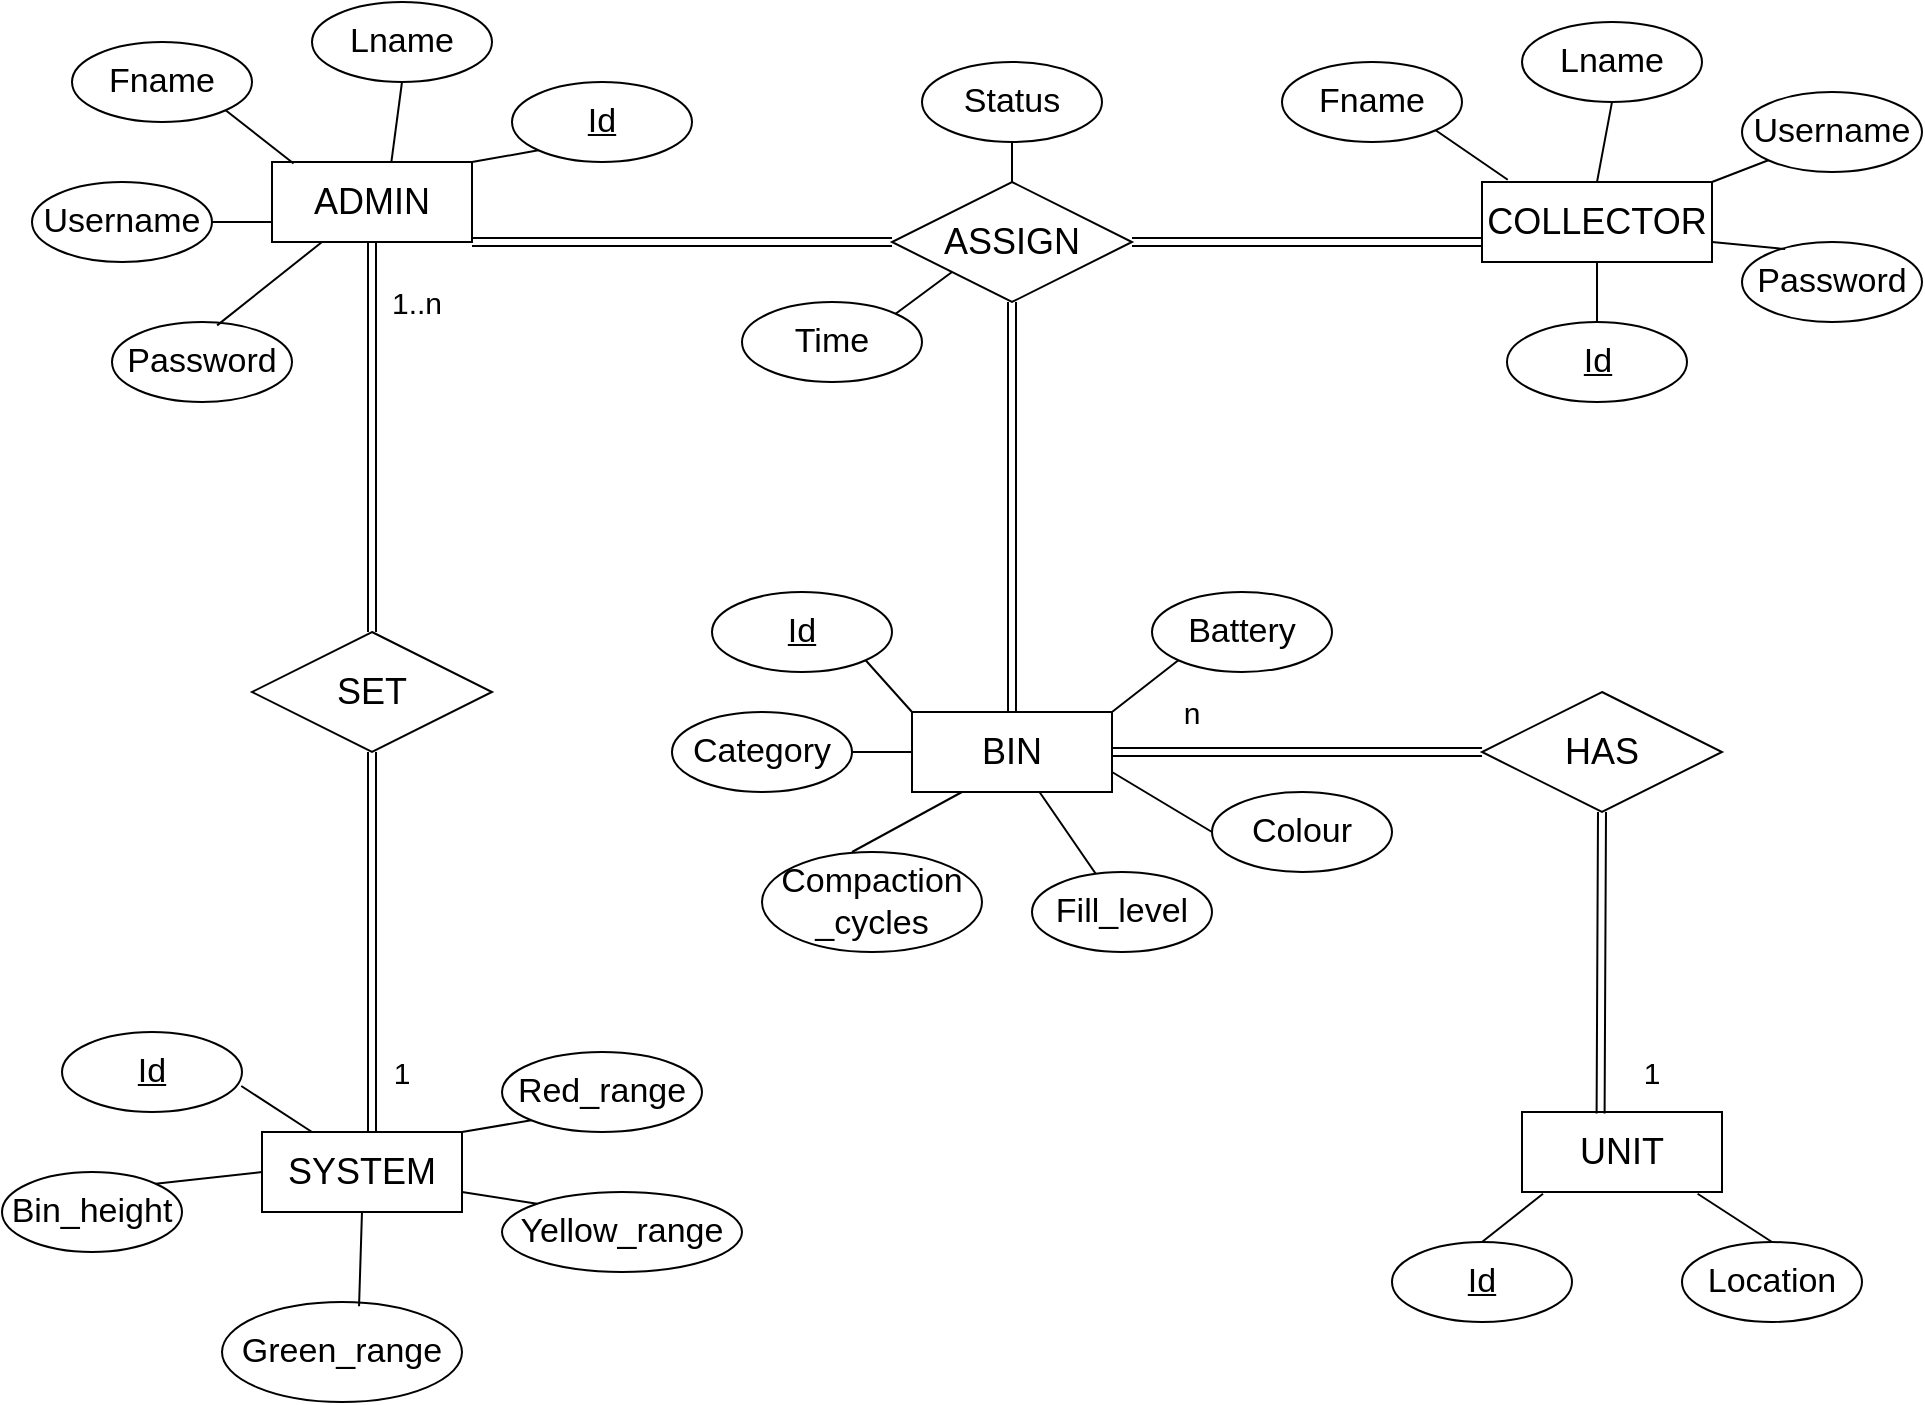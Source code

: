 <mxfile version="14.9.9" type="device"><diagram id="R2lEEEUBdFMjLlhIrx00" name="Page-1"><mxGraphModel dx="1209" dy="598" grid="1" gridSize="10" guides="1" tooltips="1" connect="1" arrows="1" fold="1" page="1" pageScale="1" pageWidth="850" pageHeight="1100" math="0" shadow="0" extFonts="Permanent Marker^https://fonts.googleapis.com/css?family=Permanent+Marker"><root><mxCell id="0"/><mxCell id="1" parent="0"/><mxCell id="nz5dXuuoblQCACRg5egN-1" value="&lt;font&gt;&lt;font style=&quot;font-size: 18px&quot;&gt;ADMIN&lt;/font&gt;&lt;br&gt;&lt;/font&gt;" style="rounded=0;whiteSpace=wrap;html=1;" parent="1" vertex="1"><mxGeometry x="180" y="195" width="100" height="40" as="geometry"/></mxCell><mxCell id="nz5dXuuoblQCACRg5egN-6" value="&lt;font style=&quot;font-size: 17px&quot;&gt;Fname&lt;/font&gt;" style="ellipse;whiteSpace=wrap;html=1;" parent="1" vertex="1"><mxGeometry x="80" y="135" width="90" height="40" as="geometry"/></mxCell><mxCell id="nz5dXuuoblQCACRg5egN-7" value="&lt;font style=&quot;font-size: 17px&quot;&gt;Password&lt;/font&gt;" style="ellipse;whiteSpace=wrap;html=1;" parent="1" vertex="1"><mxGeometry x="100" y="275" width="90" height="40" as="geometry"/></mxCell><mxCell id="nz5dXuuoblQCACRg5egN-8" value="&lt;font style=&quot;font-size: 17px&quot;&gt;&lt;u&gt;Id&lt;/u&gt;&lt;/font&gt;" style="ellipse;whiteSpace=wrap;html=1;" parent="1" vertex="1"><mxGeometry x="300" y="155" width="90" height="40" as="geometry"/></mxCell><mxCell id="nz5dXuuoblQCACRg5egN-9" value="&lt;font style=&quot;font-size: 17px&quot;&gt;Username&lt;/font&gt;" style="ellipse;whiteSpace=wrap;html=1;" parent="1" vertex="1"><mxGeometry x="60" y="205" width="90" height="40" as="geometry"/></mxCell><mxCell id="nz5dXuuoblQCACRg5egN-38" style="edgeStyle=orthogonalEdgeStyle;rounded=0;orthogonalLoop=1;jettySize=auto;html=1;entryX=0.65;entryY=0;entryDx=0;entryDy=0;entryPerimeter=0;strokeColor=none;" parent="1" source="nz5dXuuoblQCACRg5egN-10" target="nz5dXuuoblQCACRg5egN-1" edge="1"><mxGeometry relative="1" as="geometry"/></mxCell><mxCell id="nz5dXuuoblQCACRg5egN-10" value="&lt;font style=&quot;font-size: 17px&quot;&gt;Lname&lt;/font&gt;" style="ellipse;whiteSpace=wrap;html=1;" parent="1" vertex="1"><mxGeometry x="200" y="115" width="90" height="40" as="geometry"/></mxCell><mxCell id="nz5dXuuoblQCACRg5egN-11" value="&lt;font&gt;&lt;font style=&quot;font-size: 18px&quot;&gt;COLLECTOR&lt;/font&gt;&lt;br&gt;&lt;/font&gt;" style="rounded=0;whiteSpace=wrap;html=1;" parent="1" vertex="1"><mxGeometry x="785" y="205" width="115" height="40" as="geometry"/></mxCell><mxCell id="nz5dXuuoblQCACRg5egN-12" value="&lt;font style=&quot;font-size: 17px&quot;&gt;Fname&lt;/font&gt;" style="ellipse;whiteSpace=wrap;html=1;" parent="1" vertex="1"><mxGeometry x="685" y="145" width="90" height="40" as="geometry"/></mxCell><mxCell id="nz5dXuuoblQCACRg5egN-13" value="&lt;font style=&quot;font-size: 17px&quot;&gt;Password&lt;/font&gt;" style="ellipse;whiteSpace=wrap;html=1;" parent="1" vertex="1"><mxGeometry x="915" y="235" width="90" height="40" as="geometry"/></mxCell><mxCell id="nz5dXuuoblQCACRg5egN-14" value="&lt;font style=&quot;font-size: 17px&quot;&gt;Username&lt;/font&gt;" style="ellipse;whiteSpace=wrap;html=1;" parent="1" vertex="1"><mxGeometry x="915" y="160" width="90" height="40" as="geometry"/></mxCell><mxCell id="nz5dXuuoblQCACRg5egN-15" value="&lt;font style=&quot;font-size: 17px&quot;&gt;&lt;u&gt;Id&lt;/u&gt;&lt;/font&gt;" style="ellipse;whiteSpace=wrap;html=1;" parent="1" vertex="1"><mxGeometry x="797.5" y="275" width="90" height="40" as="geometry"/></mxCell><mxCell id="nz5dXuuoblQCACRg5egN-16" value="&lt;font style=&quot;font-size: 17px&quot;&gt;Lname&lt;/font&gt;" style="ellipse;whiteSpace=wrap;html=1;" parent="1" vertex="1"><mxGeometry x="805" y="125" width="90" height="40" as="geometry"/></mxCell><mxCell id="nz5dXuuoblQCACRg5egN-17" value="&lt;font&gt;&lt;font style=&quot;font-size: 18px&quot;&gt;BIN&lt;/font&gt;&lt;br&gt;&lt;/font&gt;" style="rounded=0;whiteSpace=wrap;html=1;" parent="1" vertex="1"><mxGeometry x="500" y="470" width="100" height="40" as="geometry"/></mxCell><mxCell id="nz5dXuuoblQCACRg5egN-18" value="&lt;font style=&quot;font-size: 17px&quot;&gt;&lt;u&gt;Id&lt;/u&gt;&lt;/font&gt;" style="ellipse;whiteSpace=wrap;html=1;" parent="1" vertex="1"><mxGeometry x="400" y="410" width="90" height="40" as="geometry"/></mxCell><mxCell id="nz5dXuuoblQCACRg5egN-20" value="&lt;font style=&quot;font-size: 17px&quot;&gt;Battery&lt;/font&gt;" style="ellipse;whiteSpace=wrap;html=1;" parent="1" vertex="1"><mxGeometry x="620" y="410" width="90" height="40" as="geometry"/></mxCell><mxCell id="nz5dXuuoblQCACRg5egN-21" value="&lt;font style=&quot;font-size: 17px&quot;&gt;Category&lt;/font&gt;" style="ellipse;whiteSpace=wrap;html=1;" parent="1" vertex="1"><mxGeometry x="380" y="470" width="90" height="40" as="geometry"/></mxCell><mxCell id="nz5dXuuoblQCACRg5egN-22" value="&lt;font style=&quot;font-size: 17px&quot;&gt;Compaction&lt;br&gt;_cycles&lt;/font&gt;" style="ellipse;whiteSpace=wrap;html=1;" parent="1" vertex="1"><mxGeometry x="425" y="540" width="110" height="50" as="geometry"/></mxCell><mxCell id="nz5dXuuoblQCACRg5egN-23" value="&lt;font style=&quot;font-size: 17px&quot;&gt;Fill_level&lt;/font&gt;" style="ellipse;whiteSpace=wrap;html=1;" parent="1" vertex="1"><mxGeometry x="560" y="550" width="90" height="40" as="geometry"/></mxCell><mxCell id="nz5dXuuoblQCACRg5egN-24" value="&lt;font style=&quot;font-size: 17px&quot;&gt;Colour&lt;/font&gt;" style="ellipse;whiteSpace=wrap;html=1;" parent="1" vertex="1"><mxGeometry x="650" y="510" width="90" height="40" as="geometry"/></mxCell><mxCell id="nz5dXuuoblQCACRg5egN-25" value="&lt;font&gt;&lt;font style=&quot;font-size: 18px&quot;&gt;UNIT&lt;/font&gt;&lt;br&gt;&lt;/font&gt;" style="rounded=0;whiteSpace=wrap;html=1;" parent="1" vertex="1"><mxGeometry x="805" y="670" width="100" height="40" as="geometry"/></mxCell><mxCell id="nz5dXuuoblQCACRg5egN-26" value="&lt;font style=&quot;font-size: 17px&quot;&gt;Location&lt;/font&gt;" style="ellipse;whiteSpace=wrap;html=1;" parent="1" vertex="1"><mxGeometry x="885" y="735" width="90" height="40" as="geometry"/></mxCell><mxCell id="nz5dXuuoblQCACRg5egN-27" value="&lt;font style=&quot;font-size: 17px&quot;&gt;&lt;u&gt;Id&lt;/u&gt;&lt;/font&gt;" style="ellipse;whiteSpace=wrap;html=1;" parent="1" vertex="1"><mxGeometry x="740" y="735" width="90" height="40" as="geometry"/></mxCell><mxCell id="nz5dXuuoblQCACRg5egN-28" value="&lt;font&gt;&lt;font style=&quot;font-size: 18px&quot;&gt;SYSTEM&lt;/font&gt;&lt;br&gt;&lt;/font&gt;" style="rounded=0;whiteSpace=wrap;html=1;" parent="1" vertex="1"><mxGeometry x="175" y="680" width="100" height="40" as="geometry"/></mxCell><mxCell id="nz5dXuuoblQCACRg5egN-29" value="&lt;font style=&quot;font-size: 17px&quot;&gt;&lt;u&gt;Id&lt;/u&gt;&lt;/font&gt;" style="ellipse;whiteSpace=wrap;html=1;" parent="1" vertex="1"><mxGeometry x="75" y="630" width="90" height="40" as="geometry"/></mxCell><mxCell id="nz5dXuuoblQCACRg5egN-30" value="&lt;font style=&quot;font-size: 17px&quot;&gt;Yellow_range&lt;/font&gt;" style="ellipse;whiteSpace=wrap;html=1;" parent="1" vertex="1"><mxGeometry x="295" y="710" width="120" height="40" as="geometry"/></mxCell><mxCell id="nz5dXuuoblQCACRg5egN-31" value="&lt;font style=&quot;font-size: 17px&quot;&gt;Red_range&lt;/font&gt;" style="ellipse;whiteSpace=wrap;html=1;" parent="1" vertex="1"><mxGeometry x="295" y="640" width="100" height="40" as="geometry"/></mxCell><mxCell id="nz5dXuuoblQCACRg5egN-32" value="&lt;font style=&quot;font-size: 17px&quot;&gt;Green_range&lt;/font&gt;" style="ellipse;whiteSpace=wrap;html=1;" parent="1" vertex="1"><mxGeometry x="155" y="765" width="120" height="50" as="geometry"/></mxCell><mxCell id="nz5dXuuoblQCACRg5egN-33" value="&lt;font style=&quot;font-size: 17px&quot;&gt;Bin_height&lt;/font&gt;" style="ellipse;whiteSpace=wrap;html=1;" parent="1" vertex="1"><mxGeometry x="45" y="700" width="90" height="40" as="geometry"/></mxCell><mxCell id="nz5dXuuoblQCACRg5egN-34" value="&lt;font style=&quot;font-size: 18px&quot;&gt;ASSIGN&lt;/font&gt;" style="shape=rhombus;perimeter=rhombusPerimeter;whiteSpace=wrap;html=1;align=center;" parent="1" vertex="1"><mxGeometry x="490" y="205" width="120" height="60" as="geometry"/></mxCell><mxCell id="nz5dXuuoblQCACRg5egN-35" value="&lt;font style=&quot;font-size: 18px&quot;&gt;SET&lt;/font&gt;" style="shape=rhombus;perimeter=rhombusPerimeter;whiteSpace=wrap;html=1;align=center;" parent="1" vertex="1"><mxGeometry x="170" y="430" width="120" height="60" as="geometry"/></mxCell><mxCell id="nz5dXuuoblQCACRg5egN-36" value="&lt;font style=&quot;font-size: 18px&quot;&gt;HAS&lt;/font&gt;" style="shape=rhombus;perimeter=rhombusPerimeter;whiteSpace=wrap;html=1;align=center;" parent="1" vertex="1"><mxGeometry x="785" y="460" width="120" height="60" as="geometry"/></mxCell><mxCell id="nz5dXuuoblQCACRg5egN-37" value="" style="endArrow=none;html=1;rounded=0;entryX=0;entryY=1;entryDx=0;entryDy=0;" parent="1" target="nz5dXuuoblQCACRg5egN-20" edge="1"><mxGeometry relative="1" as="geometry"><mxPoint x="600" y="470" as="sourcePoint"/><mxPoint x="690" y="510" as="targetPoint"/></mxGeometry></mxCell><mxCell id="nz5dXuuoblQCACRg5egN-40" value="" style="endArrow=none;html=1;rounded=0;exitX=1;exitY=0;exitDx=0;exitDy=0;entryX=0;entryY=1;entryDx=0;entryDy=0;" parent="1" source="nz5dXuuoblQCACRg5egN-1" target="nz5dXuuoblQCACRg5egN-8" edge="1"><mxGeometry relative="1" as="geometry"><mxPoint x="510" y="335" as="sourcePoint"/><mxPoint x="670" y="335" as="targetPoint"/></mxGeometry></mxCell><mxCell id="nz5dXuuoblQCACRg5egN-47" value="" style="endArrow=none;html=1;rounded=0;exitX=0.597;exitY=-0.003;exitDx=0;exitDy=0;entryX=0.5;entryY=1;entryDx=0;entryDy=0;exitPerimeter=0;" parent="1" source="nz5dXuuoblQCACRg5egN-1" target="nz5dXuuoblQCACRg5egN-10" edge="1"><mxGeometry relative="1" as="geometry"><mxPoint x="290" y="205" as="sourcePoint"/><mxPoint x="323.18" y="199.142" as="targetPoint"/></mxGeometry></mxCell><mxCell id="nz5dXuuoblQCACRg5egN-48" value="" style="endArrow=none;html=1;rounded=0;exitX=0.108;exitY=0.019;exitDx=0;exitDy=0;entryX=1;entryY=1;entryDx=0;entryDy=0;exitPerimeter=0;" parent="1" source="nz5dXuuoblQCACRg5egN-1" target="nz5dXuuoblQCACRg5egN-6" edge="1"><mxGeometry relative="1" as="geometry"><mxPoint x="300" y="215" as="sourcePoint"/><mxPoint x="333.18" y="209.142" as="targetPoint"/></mxGeometry></mxCell><mxCell id="nz5dXuuoblQCACRg5egN-49" value="" style="endArrow=none;html=1;rounded=0;exitX=0;exitY=0.75;exitDx=0;exitDy=0;entryX=1;entryY=0.5;entryDx=0;entryDy=0;" parent="1" source="nz5dXuuoblQCACRg5egN-1" target="nz5dXuuoblQCACRg5egN-9" edge="1"><mxGeometry relative="1" as="geometry"><mxPoint x="310" y="225" as="sourcePoint"/><mxPoint x="343.18" y="219.142" as="targetPoint"/></mxGeometry></mxCell><mxCell id="nz5dXuuoblQCACRg5egN-50" value="" style="endArrow=none;html=1;rounded=0;exitX=0.25;exitY=1;exitDx=0;exitDy=0;entryX=0.584;entryY=0.042;entryDx=0;entryDy=0;entryPerimeter=0;" parent="1" source="nz5dXuuoblQCACRg5egN-1" target="nz5dXuuoblQCACRg5egN-7" edge="1"><mxGeometry relative="1" as="geometry"><mxPoint x="320" y="235" as="sourcePoint"/><mxPoint x="353.18" y="229.142" as="targetPoint"/></mxGeometry></mxCell><mxCell id="nz5dXuuoblQCACRg5egN-51" value="" style="endArrow=none;html=1;rounded=0;exitX=1;exitY=1;exitDx=0;exitDy=0;entryX=0.112;entryY=-0.028;entryDx=0;entryDy=0;entryPerimeter=0;" parent="1" source="nz5dXuuoblQCACRg5egN-12" target="nz5dXuuoblQCACRg5egN-11" edge="1"><mxGeometry relative="1" as="geometry"><mxPoint x="210" y="270" as="sourcePoint"/><mxPoint x="243.18" y="264.142" as="targetPoint"/></mxGeometry></mxCell><mxCell id="nz5dXuuoblQCACRg5egN-52" value="" style="endArrow=none;html=1;rounded=0;exitX=0.5;exitY=1;exitDx=0;exitDy=0;entryX=0.5;entryY=0;entryDx=0;entryDy=0;" parent="1" source="nz5dXuuoblQCACRg5egN-16" target="nz5dXuuoblQCACRg5egN-11" edge="1"><mxGeometry relative="1" as="geometry"><mxPoint x="220" y="280" as="sourcePoint"/><mxPoint x="253.18" y="274.142" as="targetPoint"/></mxGeometry></mxCell><mxCell id="nz5dXuuoblQCACRg5egN-53" value="" style="endArrow=none;html=1;rounded=0;exitX=0;exitY=1;exitDx=0;exitDy=0;entryX=1;entryY=0;entryDx=0;entryDy=0;" parent="1" source="nz5dXuuoblQCACRg5egN-14" target="nz5dXuuoblQCACRg5egN-11" edge="1"><mxGeometry relative="1" as="geometry"><mxPoint x="230" y="290" as="sourcePoint"/><mxPoint x="263.18" y="284.142" as="targetPoint"/></mxGeometry></mxCell><mxCell id="nz5dXuuoblQCACRg5egN-54" value="" style="endArrow=none;html=1;rounded=0;exitX=0.24;exitY=0.089;exitDx=0;exitDy=0;entryX=1;entryY=0.75;entryDx=0;entryDy=0;exitPerimeter=0;" parent="1" source="nz5dXuuoblQCACRg5egN-13" target="nz5dXuuoblQCACRg5egN-11" edge="1"><mxGeometry relative="1" as="geometry"><mxPoint x="771.82" y="189.142" as="sourcePoint"/><mxPoint x="807.88" y="213.88" as="targetPoint"/></mxGeometry></mxCell><mxCell id="nz5dXuuoblQCACRg5egN-55" value="" style="endArrow=none;html=1;rounded=0;exitX=0.5;exitY=0;exitDx=0;exitDy=0;entryX=0.5;entryY=1;entryDx=0;entryDy=0;" parent="1" source="nz5dXuuoblQCACRg5egN-15" target="nz5dXuuoblQCACRg5egN-11" edge="1"><mxGeometry relative="1" as="geometry"><mxPoint x="946.6" y="248.56" as="sourcePoint"/><mxPoint x="910" y="245" as="targetPoint"/></mxGeometry></mxCell><mxCell id="nz5dXuuoblQCACRg5egN-56" value="" style="endArrow=none;html=1;rounded=0;entryX=0.105;entryY=1.022;entryDx=0;entryDy=0;exitX=0.5;exitY=0;exitDx=0;exitDy=0;entryPerimeter=0;" parent="1" source="nz5dXuuoblQCACRg5egN-27" target="nz5dXuuoblQCACRg5egN-25" edge="1"><mxGeometry relative="1" as="geometry"><mxPoint x="360" y="605" as="sourcePoint"/><mxPoint x="520" y="605" as="targetPoint"/></mxGeometry></mxCell><mxCell id="nz5dXuuoblQCACRg5egN-57" value="" style="endArrow=none;html=1;rounded=0;entryX=0.878;entryY=1.022;entryDx=0;entryDy=0;entryPerimeter=0;" parent="1" target="nz5dXuuoblQCACRg5egN-25" edge="1"><mxGeometry relative="1" as="geometry"><mxPoint x="930" y="735" as="sourcePoint"/><mxPoint x="822.5" y="700" as="targetPoint"/></mxGeometry></mxCell><mxCell id="nz5dXuuoblQCACRg5egN-59" value="" style="endArrow=none;html=1;rounded=0;exitX=1;exitY=0;exitDx=0;exitDy=0;entryX=0;entryY=1;entryDx=0;entryDy=0;" parent="1" source="nz5dXuuoblQCACRg5egN-28" target="nz5dXuuoblQCACRg5egN-31" edge="1"><mxGeometry relative="1" as="geometry"><mxPoint x="565" y="520" as="sourcePoint"/><mxPoint x="725" y="520" as="targetPoint"/></mxGeometry></mxCell><mxCell id="nz5dXuuoblQCACRg5egN-60" value="" style="endArrow=none;html=1;rounded=0;exitX=1;exitY=0.75;exitDx=0;exitDy=0;entryX=0;entryY=0;entryDx=0;entryDy=0;" parent="1" source="nz5dXuuoblQCACRg5egN-28" target="nz5dXuuoblQCACRg5egN-30" edge="1"><mxGeometry relative="1" as="geometry"><mxPoint x="285" y="690" as="sourcePoint"/><mxPoint x="319.645" y="684.142" as="targetPoint"/></mxGeometry></mxCell><mxCell id="nz5dXuuoblQCACRg5egN-61" value="" style="endArrow=none;html=1;rounded=0;exitX=0.5;exitY=1;exitDx=0;exitDy=0;entryX=0.571;entryY=0.042;entryDx=0;entryDy=0;entryPerimeter=0;" parent="1" source="nz5dXuuoblQCACRg5egN-28" target="nz5dXuuoblQCACRg5egN-32" edge="1"><mxGeometry relative="1" as="geometry"><mxPoint x="295" y="700" as="sourcePoint"/><mxPoint x="329.645" y="694.142" as="targetPoint"/></mxGeometry></mxCell><mxCell id="nz5dXuuoblQCACRg5egN-62" value="" style="endArrow=none;html=1;rounded=0;exitX=1;exitY=0;exitDx=0;exitDy=0;entryX=0;entryY=0.5;entryDx=0;entryDy=0;" parent="1" source="nz5dXuuoblQCACRg5egN-33" target="nz5dXuuoblQCACRg5egN-28" edge="1"><mxGeometry relative="1" as="geometry"><mxPoint x="305" y="710" as="sourcePoint"/><mxPoint x="339.645" y="704.142" as="targetPoint"/></mxGeometry></mxCell><mxCell id="nz5dXuuoblQCACRg5egN-63" value="" style="endArrow=none;html=1;rounded=0;exitX=0.25;exitY=0;exitDx=0;exitDy=0;entryX=0.996;entryY=0.675;entryDx=0;entryDy=0;entryPerimeter=0;" parent="1" source="nz5dXuuoblQCACRg5egN-28" target="nz5dXuuoblQCACRg5egN-29" edge="1"><mxGeometry relative="1" as="geometry"><mxPoint x="315" y="720" as="sourcePoint"/><mxPoint x="349.645" y="714.142" as="targetPoint"/></mxGeometry></mxCell><mxCell id="nz5dXuuoblQCACRg5egN-66" value="" style="endArrow=none;html=1;rounded=0;exitX=0;exitY=0;exitDx=0;exitDy=0;entryX=1;entryY=1;entryDx=0;entryDy=0;" parent="1" source="nz5dXuuoblQCACRg5egN-17" target="nz5dXuuoblQCACRg5egN-18" edge="1"><mxGeometry relative="1" as="geometry"><mxPoint x="530" y="550" as="sourcePoint"/><mxPoint x="690" y="550" as="targetPoint"/></mxGeometry></mxCell><mxCell id="nz5dXuuoblQCACRg5egN-67" value="" style="endArrow=none;html=1;rounded=0;exitX=1;exitY=0.5;exitDx=0;exitDy=0;entryX=0;entryY=0.5;entryDx=0;entryDy=0;" parent="1" source="nz5dXuuoblQCACRg5egN-21" target="nz5dXuuoblQCACRg5egN-17" edge="1"><mxGeometry relative="1" as="geometry"><mxPoint x="510" y="480" as="sourcePoint"/><mxPoint x="486.82" y="454.142" as="targetPoint"/></mxGeometry></mxCell><mxCell id="nz5dXuuoblQCACRg5egN-69" value="" style="endArrow=none;html=1;rounded=0;exitX=0.25;exitY=1;exitDx=0;exitDy=0;" parent="1" source="nz5dXuuoblQCACRg5egN-17" edge="1"><mxGeometry relative="1" as="geometry"><mxPoint x="530" y="500" as="sourcePoint"/><mxPoint x="470" y="540" as="targetPoint"/></mxGeometry></mxCell><mxCell id="nz5dXuuoblQCACRg5egN-70" value="" style="endArrow=none;html=1;rounded=0;exitX=1;exitY=0.75;exitDx=0;exitDy=0;entryX=0;entryY=0.5;entryDx=0;entryDy=0;" parent="1" source="nz5dXuuoblQCACRg5egN-17" target="nz5dXuuoblQCACRg5egN-24" edge="1"><mxGeometry relative="1" as="geometry"><mxPoint x="540" y="510" as="sourcePoint"/><mxPoint x="516.82" y="484.142" as="targetPoint"/></mxGeometry></mxCell><mxCell id="nz5dXuuoblQCACRg5egN-71" value="" style="endArrow=none;html=1;rounded=0;" parent="1" source="nz5dXuuoblQCACRg5egN-17" target="nz5dXuuoblQCACRg5egN-23" edge="1"><mxGeometry relative="1" as="geometry"><mxPoint x="550" y="520" as="sourcePoint"/><mxPoint x="526.82" y="494.142" as="targetPoint"/></mxGeometry></mxCell><mxCell id="nz5dXuuoblQCACRg5egN-77" value="" style="endArrow=none;html=1;rounded=0;entryX=0;entryY=0.5;entryDx=0;entryDy=0;exitX=1;exitY=0.5;exitDx=0;exitDy=0;shape=link;" parent="1" source="nz5dXuuoblQCACRg5egN-17" target="nz5dXuuoblQCACRg5egN-36" edge="1"><mxGeometry relative="1" as="geometry"><mxPoint x="941.2" y="645.24" as="sourcePoint"/><mxPoint x="942.5" y="490" as="targetPoint"/></mxGeometry></mxCell><mxCell id="nz5dXuuoblQCACRg5egN-78" value="" style="endArrow=none;html=1;rounded=0;entryX=0.55;entryY=0;entryDx=0;entryDy=0;exitX=0.5;exitY=1;exitDx=0;exitDy=0;shape=link;entryPerimeter=0;" parent="1" source="nz5dXuuoblQCACRg5egN-35" target="nz5dXuuoblQCACRg5egN-28" edge="1"><mxGeometry relative="1" as="geometry"><mxPoint x="951.2" y="655.24" as="sourcePoint"/><mxPoint x="952.5" y="500" as="targetPoint"/></mxGeometry></mxCell><mxCell id="nz5dXuuoblQCACRg5egN-79" value="" style="endArrow=none;html=1;rounded=0;shape=link;" parent="1" source="nz5dXuuoblQCACRg5egN-35" target="nz5dXuuoblQCACRg5egN-1" edge="1"><mxGeometry relative="1" as="geometry"><mxPoint x="961.2" y="665.24" as="sourcePoint"/><mxPoint x="962.5" y="510" as="targetPoint"/></mxGeometry></mxCell><mxCell id="nz5dXuuoblQCACRg5egN-80" value="" style="endArrow=none;html=1;rounded=0;shape=link;entryX=1;entryY=1;entryDx=0;entryDy=0;" parent="1" source="nz5dXuuoblQCACRg5egN-34" target="nz5dXuuoblQCACRg5egN-1" edge="1"><mxGeometry relative="1" as="geometry"><mxPoint x="460" y="240" as="sourcePoint"/><mxPoint x="208.462" y="240" as="targetPoint"/></mxGeometry></mxCell><mxCell id="nz5dXuuoblQCACRg5egN-81" value="" style="endArrow=none;html=1;rounded=0;shape=link;entryX=0;entryY=0.75;entryDx=0;entryDy=0;exitX=1;exitY=0.5;exitDx=0;exitDy=0;" parent="1" source="nz5dXuuoblQCACRg5egN-34" target="nz5dXuuoblQCACRg5egN-11" edge="1"><mxGeometry relative="1" as="geometry"><mxPoint x="460" y="250" as="sourcePoint"/><mxPoint x="260" y="240" as="targetPoint"/></mxGeometry></mxCell><mxCell id="nz5dXuuoblQCACRg5egN-82" value="" style="endArrow=none;html=1;rounded=0;shape=link;exitX=0.5;exitY=1;exitDx=0;exitDy=0;" parent="1" source="nz5dXuuoblQCACRg5egN-34" target="nz5dXuuoblQCACRg5egN-17" edge="1"><mxGeometry relative="1" as="geometry"><mxPoint x="470" y="260" as="sourcePoint"/><mxPoint x="270" y="250" as="targetPoint"/></mxGeometry></mxCell><mxCell id="nz5dXuuoblQCACRg5egN-83" value="" style="endArrow=none;html=1;rounded=0;entryX=0.5;entryY=1;entryDx=0;entryDy=0;exitX=0.393;exitY=0.019;exitDx=0;exitDy=0;shape=link;exitPerimeter=0;" parent="1" source="nz5dXuuoblQCACRg5egN-25" target="nz5dXuuoblQCACRg5egN-36" edge="1"><mxGeometry relative="1" as="geometry"><mxPoint x="610" y="500" as="sourcePoint"/><mxPoint x="795" y="500" as="targetPoint"/></mxGeometry></mxCell><mxCell id="nz5dXuuoblQCACRg5egN-84" value="&lt;span style=&quot;font-size: 15px&quot;&gt;1&lt;/span&gt;" style="text;html=1;strokeColor=none;fillColor=none;align=center;verticalAlign=middle;whiteSpace=wrap;rounded=0;" parent="1" vertex="1"><mxGeometry x="225" y="640" width="40" height="20" as="geometry"/></mxCell><mxCell id="nz5dXuuoblQCACRg5egN-86" value="&lt;span style=&quot;font-size: 15px&quot;&gt;1..n&lt;/span&gt;" style="text;html=1;strokeColor=none;fillColor=none;align=center;verticalAlign=middle;whiteSpace=wrap;rounded=0;" parent="1" vertex="1"><mxGeometry x="225" y="255" width="55" height="20" as="geometry"/></mxCell><mxCell id="nz5dXuuoblQCACRg5egN-87" value="&lt;span style=&quot;font-size: 15px&quot;&gt;1&lt;/span&gt;" style="text;html=1;strokeColor=none;fillColor=none;align=center;verticalAlign=middle;whiteSpace=wrap;rounded=0;" parent="1" vertex="1"><mxGeometry x="850" y="640" width="40" height="20" as="geometry"/></mxCell><mxCell id="nz5dXuuoblQCACRg5egN-88" value="&lt;span style=&quot;font-size: 15px&quot;&gt;n&lt;/span&gt;" style="text;html=1;strokeColor=none;fillColor=none;align=center;verticalAlign=middle;whiteSpace=wrap;rounded=0;" parent="1" vertex="1"><mxGeometry x="620" y="460" width="40" height="20" as="geometry"/></mxCell><mxCell id="nz5dXuuoblQCACRg5egN-89" value="&lt;font style=&quot;font-size: 17px&quot;&gt;Status&lt;/font&gt;" style="ellipse;whiteSpace=wrap;html=1;" parent="1" vertex="1"><mxGeometry x="505" y="145" width="90" height="40" as="geometry"/></mxCell><mxCell id="nz5dXuuoblQCACRg5egN-90" value="" style="endArrow=none;html=1;rounded=0;exitX=0.5;exitY=0;exitDx=0;exitDy=0;entryX=0.5;entryY=1;entryDx=0;entryDy=0;" parent="1" source="nz5dXuuoblQCACRg5egN-34" target="nz5dXuuoblQCACRg5egN-89" edge="1"><mxGeometry relative="1" as="geometry"><mxPoint x="290" y="205" as="sourcePoint"/><mxPoint x="323.18" y="199.142" as="targetPoint"/></mxGeometry></mxCell><mxCell id="VzosgF25Bh50ouem-sRI-1" value="&lt;font style=&quot;font-size: 17px&quot;&gt;Time&lt;/font&gt;" style="ellipse;whiteSpace=wrap;html=1;" vertex="1" parent="1"><mxGeometry x="415" y="265" width="90" height="40" as="geometry"/></mxCell><mxCell id="VzosgF25Bh50ouem-sRI-2" value="" style="endArrow=none;html=1;rounded=0;exitX=0;exitY=1;exitDx=0;exitDy=0;entryX=1;entryY=0;entryDx=0;entryDy=0;" edge="1" parent="1" source="nz5dXuuoblQCACRg5egN-34" target="VzosgF25Bh50ouem-sRI-1"><mxGeometry relative="1" as="geometry"><mxPoint x="200.8" y="205.76" as="sourcePoint"/><mxPoint x="166.82" y="179.142" as="targetPoint"/></mxGeometry></mxCell></root></mxGraphModel></diagram></mxfile>